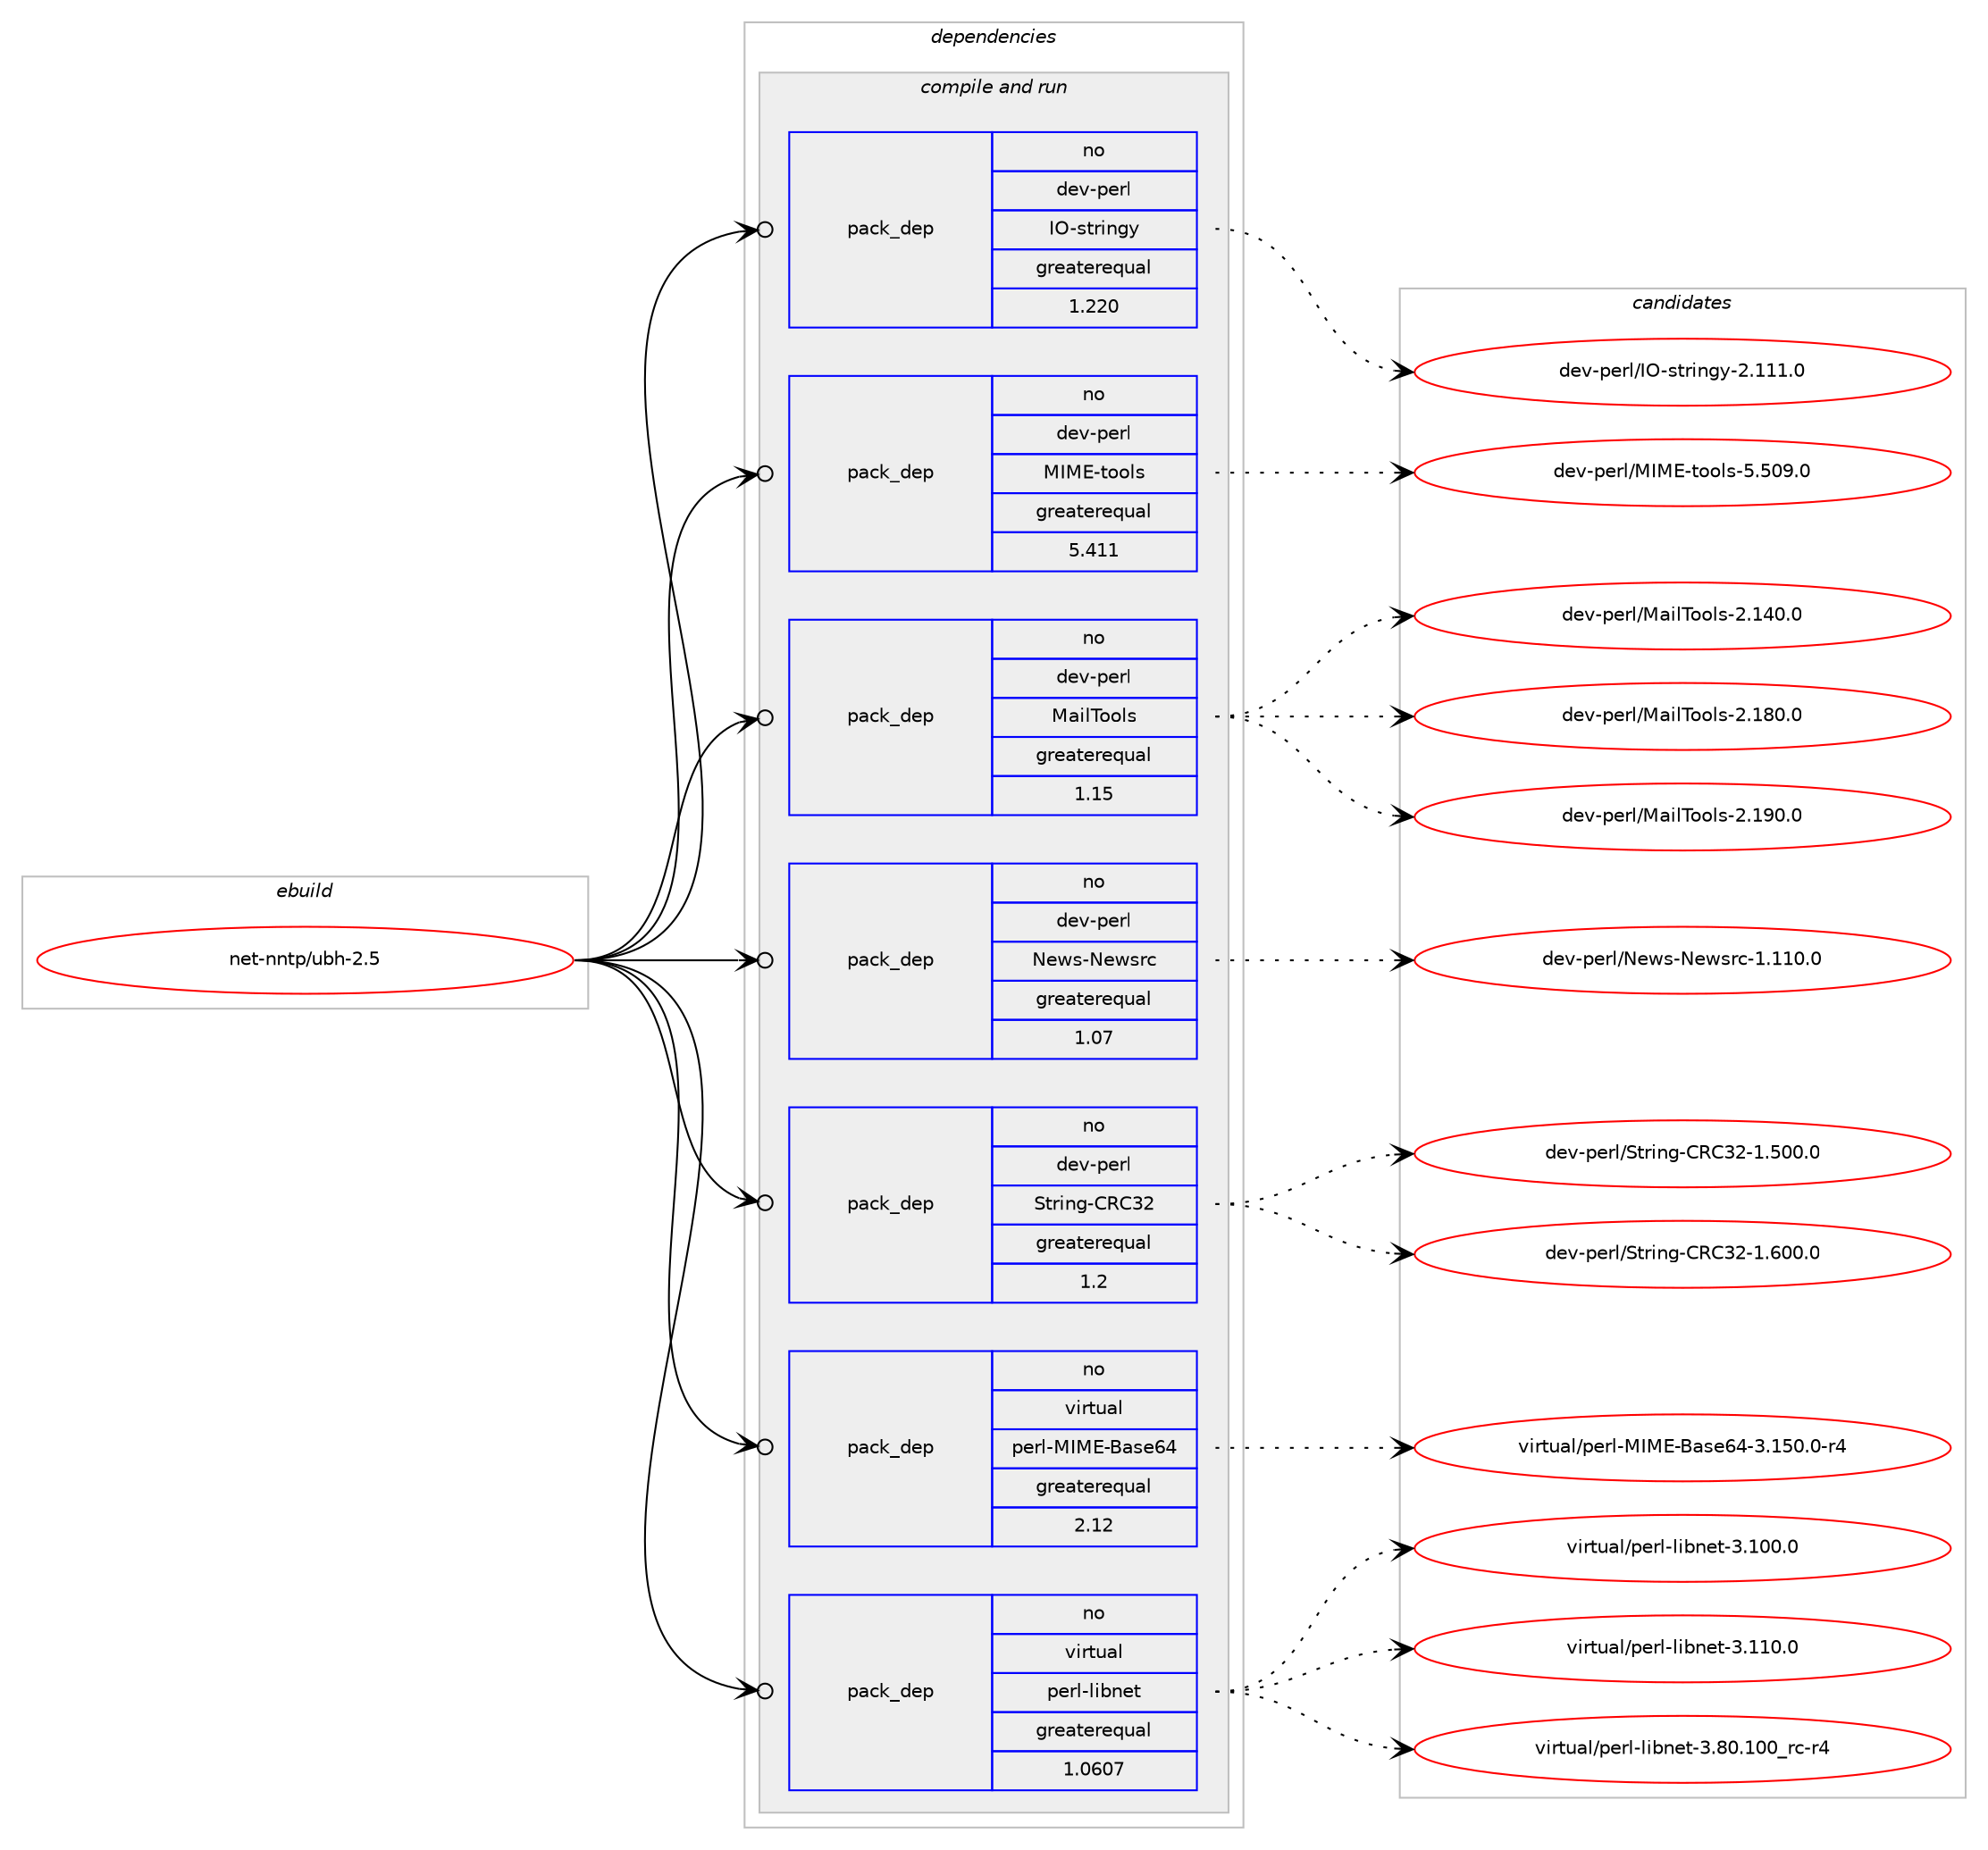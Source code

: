 digraph prolog {

# *************
# Graph options
# *************

newrank=true;
concentrate=true;
compound=true;
graph [rankdir=LR,fontname=Helvetica,fontsize=10,ranksep=1.5];#, ranksep=2.5, nodesep=0.2];
edge  [arrowhead=vee];
node  [fontname=Helvetica,fontsize=10];

# **********
# The ebuild
# **********

subgraph cluster_leftcol {
color=gray;
rank=same;
label=<<i>ebuild</i>>;
id [label="net-nntp/ubh-2.5", color=red, width=4, href="../net-nntp/ubh-2.5.svg"];
}

# ****************
# The dependencies
# ****************

subgraph cluster_midcol {
color=gray;
label=<<i>dependencies</i>>;
subgraph cluster_compile {
fillcolor="#eeeeee";
style=filled;
label=<<i>compile</i>>;
}
subgraph cluster_compileandrun {
fillcolor="#eeeeee";
style=filled;
label=<<i>compile and run</i>>;
subgraph pack1197669 {
dependency1674916 [label=<<TABLE BORDER="0" CELLBORDER="1" CELLSPACING="0" CELLPADDING="4" WIDTH="220"><TR><TD ROWSPAN="6" CELLPADDING="30">pack_dep</TD></TR><TR><TD WIDTH="110">no</TD></TR><TR><TD>dev-perl</TD></TR><TR><TD>IO-stringy</TD></TR><TR><TD>greaterequal</TD></TR><TR><TD>1.220</TD></TR></TABLE>>, shape=none, color=blue];
}
id:e -> dependency1674916:w [weight=20,style="solid",arrowhead="odotvee"];
subgraph pack1197670 {
dependency1674917 [label=<<TABLE BORDER="0" CELLBORDER="1" CELLSPACING="0" CELLPADDING="4" WIDTH="220"><TR><TD ROWSPAN="6" CELLPADDING="30">pack_dep</TD></TR><TR><TD WIDTH="110">no</TD></TR><TR><TD>dev-perl</TD></TR><TR><TD>MIME-tools</TD></TR><TR><TD>greaterequal</TD></TR><TR><TD>5.411</TD></TR></TABLE>>, shape=none, color=blue];
}
id:e -> dependency1674917:w [weight=20,style="solid",arrowhead="odotvee"];
subgraph pack1197671 {
dependency1674918 [label=<<TABLE BORDER="0" CELLBORDER="1" CELLSPACING="0" CELLPADDING="4" WIDTH="220"><TR><TD ROWSPAN="6" CELLPADDING="30">pack_dep</TD></TR><TR><TD WIDTH="110">no</TD></TR><TR><TD>dev-perl</TD></TR><TR><TD>MailTools</TD></TR><TR><TD>greaterequal</TD></TR><TR><TD>1.15</TD></TR></TABLE>>, shape=none, color=blue];
}
id:e -> dependency1674918:w [weight=20,style="solid",arrowhead="odotvee"];
subgraph pack1197672 {
dependency1674919 [label=<<TABLE BORDER="0" CELLBORDER="1" CELLSPACING="0" CELLPADDING="4" WIDTH="220"><TR><TD ROWSPAN="6" CELLPADDING="30">pack_dep</TD></TR><TR><TD WIDTH="110">no</TD></TR><TR><TD>dev-perl</TD></TR><TR><TD>News-Newsrc</TD></TR><TR><TD>greaterequal</TD></TR><TR><TD>1.07</TD></TR></TABLE>>, shape=none, color=blue];
}
id:e -> dependency1674919:w [weight=20,style="solid",arrowhead="odotvee"];
subgraph pack1197673 {
dependency1674920 [label=<<TABLE BORDER="0" CELLBORDER="1" CELLSPACING="0" CELLPADDING="4" WIDTH="220"><TR><TD ROWSPAN="6" CELLPADDING="30">pack_dep</TD></TR><TR><TD WIDTH="110">no</TD></TR><TR><TD>dev-perl</TD></TR><TR><TD>String-CRC32</TD></TR><TR><TD>greaterequal</TD></TR><TR><TD>1.2</TD></TR></TABLE>>, shape=none, color=blue];
}
id:e -> dependency1674920:w [weight=20,style="solid",arrowhead="odotvee"];
subgraph pack1197674 {
dependency1674921 [label=<<TABLE BORDER="0" CELLBORDER="1" CELLSPACING="0" CELLPADDING="4" WIDTH="220"><TR><TD ROWSPAN="6" CELLPADDING="30">pack_dep</TD></TR><TR><TD WIDTH="110">no</TD></TR><TR><TD>virtual</TD></TR><TR><TD>perl-MIME-Base64</TD></TR><TR><TD>greaterequal</TD></TR><TR><TD>2.12</TD></TR></TABLE>>, shape=none, color=blue];
}
id:e -> dependency1674921:w [weight=20,style="solid",arrowhead="odotvee"];
subgraph pack1197675 {
dependency1674922 [label=<<TABLE BORDER="0" CELLBORDER="1" CELLSPACING="0" CELLPADDING="4" WIDTH="220"><TR><TD ROWSPAN="6" CELLPADDING="30">pack_dep</TD></TR><TR><TD WIDTH="110">no</TD></TR><TR><TD>virtual</TD></TR><TR><TD>perl-libnet</TD></TR><TR><TD>greaterequal</TD></TR><TR><TD>1.0607</TD></TR></TABLE>>, shape=none, color=blue];
}
id:e -> dependency1674922:w [weight=20,style="solid",arrowhead="odotvee"];
}
subgraph cluster_run {
fillcolor="#eeeeee";
style=filled;
label=<<i>run</i>>;
}
}

# **************
# The candidates
# **************

subgraph cluster_choices {
rank=same;
color=gray;
label=<<i>candidates</i>>;

subgraph choice1197669 {
color=black;
nodesep=1;
choice10010111845112101114108477379451151161141051101031214550464949494648 [label="dev-perl/IO-stringy-2.111.0", color=red, width=4,href="../dev-perl/IO-stringy-2.111.0.svg"];
dependency1674916:e -> choice10010111845112101114108477379451151161141051101031214550464949494648:w [style=dotted,weight="100"];
}
subgraph choice1197670 {
color=black;
nodesep=1;
choice100101118451121011141084777737769451161111111081154553465348574648 [label="dev-perl/MIME-tools-5.509.0", color=red, width=4,href="../dev-perl/MIME-tools-5.509.0.svg"];
dependency1674917:e -> choice100101118451121011141084777737769451161111111081154553465348574648:w [style=dotted,weight="100"];
}
subgraph choice1197671 {
color=black;
nodesep=1;
choice10010111845112101114108477797105108841111111081154550464952484648 [label="dev-perl/MailTools-2.140.0", color=red, width=4,href="../dev-perl/MailTools-2.140.0.svg"];
choice10010111845112101114108477797105108841111111081154550464956484648 [label="dev-perl/MailTools-2.180.0", color=red, width=4,href="../dev-perl/MailTools-2.180.0.svg"];
choice10010111845112101114108477797105108841111111081154550464957484648 [label="dev-perl/MailTools-2.190.0", color=red, width=4,href="../dev-perl/MailTools-2.190.0.svg"];
dependency1674918:e -> choice10010111845112101114108477797105108841111111081154550464952484648:w [style=dotted,weight="100"];
dependency1674918:e -> choice10010111845112101114108477797105108841111111081154550464956484648:w [style=dotted,weight="100"];
dependency1674918:e -> choice10010111845112101114108477797105108841111111081154550464957484648:w [style=dotted,weight="100"];
}
subgraph choice1197672 {
color=black;
nodesep=1;
choice1001011184511210111410847781011191154578101119115114994549464949484648 [label="dev-perl/News-Newsrc-1.110.0", color=red, width=4,href="../dev-perl/News-Newsrc-1.110.0.svg"];
dependency1674919:e -> choice1001011184511210111410847781011191154578101119115114994549464949484648:w [style=dotted,weight="100"];
}
subgraph choice1197673 {
color=black;
nodesep=1;
choice1001011184511210111410847831161141051101034567826751504549465348484648 [label="dev-perl/String-CRC32-1.500.0", color=red, width=4,href="../dev-perl/String-CRC32-1.500.0.svg"];
choice1001011184511210111410847831161141051101034567826751504549465448484648 [label="dev-perl/String-CRC32-1.600.0", color=red, width=4,href="../dev-perl/String-CRC32-1.600.0.svg"];
dependency1674920:e -> choice1001011184511210111410847831161141051101034567826751504549465348484648:w [style=dotted,weight="100"];
dependency1674920:e -> choice1001011184511210111410847831161141051101034567826751504549465448484648:w [style=dotted,weight="100"];
}
subgraph choice1197674 {
color=black;
nodesep=1;
choice11810511411611797108471121011141084577737769456697115101545245514649534846484511452 [label="virtual/perl-MIME-Base64-3.150.0-r4", color=red, width=4,href="../virtual/perl-MIME-Base64-3.150.0-r4.svg"];
dependency1674921:e -> choice11810511411611797108471121011141084577737769456697115101545245514649534846484511452:w [style=dotted,weight="100"];
}
subgraph choice1197675 {
color=black;
nodesep=1;
choice118105114116117971084711210111410845108105981101011164551464948484648 [label="virtual/perl-libnet-3.100.0", color=red, width=4,href="../virtual/perl-libnet-3.100.0.svg"];
choice118105114116117971084711210111410845108105981101011164551464949484648 [label="virtual/perl-libnet-3.110.0", color=red, width=4,href="../virtual/perl-libnet-3.110.0.svg"];
choice1181051141161179710847112101114108451081059811010111645514656484649484895114994511452 [label="virtual/perl-libnet-3.80.100_rc-r4", color=red, width=4,href="../virtual/perl-libnet-3.80.100_rc-r4.svg"];
dependency1674922:e -> choice118105114116117971084711210111410845108105981101011164551464948484648:w [style=dotted,weight="100"];
dependency1674922:e -> choice118105114116117971084711210111410845108105981101011164551464949484648:w [style=dotted,weight="100"];
dependency1674922:e -> choice1181051141161179710847112101114108451081059811010111645514656484649484895114994511452:w [style=dotted,weight="100"];
}
}

}
